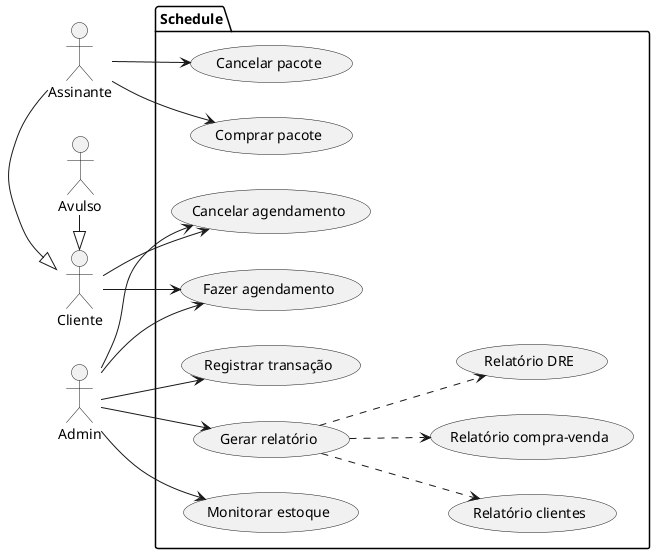 @startuml
left to right direction
actor Cliente as C
actor Admin as A
actor Assinante as S
actor Avulso as V
package Schedule{
  usecase "Fazer agendamento" as UC1
  usecase "Cancelar agendamento" as UC2
  usecase "Comprar pacote" as UC3
  usecase "Cancelar pacote" as UC4
  usecase "Monitorar estoque" as UC5
  usecase "Registrar transação" as UC6
  usecase "Gerar relatório" as UC7
  usecase "Relatório clientes" as UC8
  usecase "Relatório compra-venda" as UC9
  usecase "Relatório DRE" as UC10
}
C <|-left- S
C <|-left- V
A --> UC1
A --> UC2
A --> UC5
A --> UC6
A --> UC7
S --> UC3
S --> UC4
C --> UC1
C --> UC2
(UC7) .down.> (UC8)
(UC7) .down.> (UC9)
(UC7) .down.> (UC10)
@enduml
